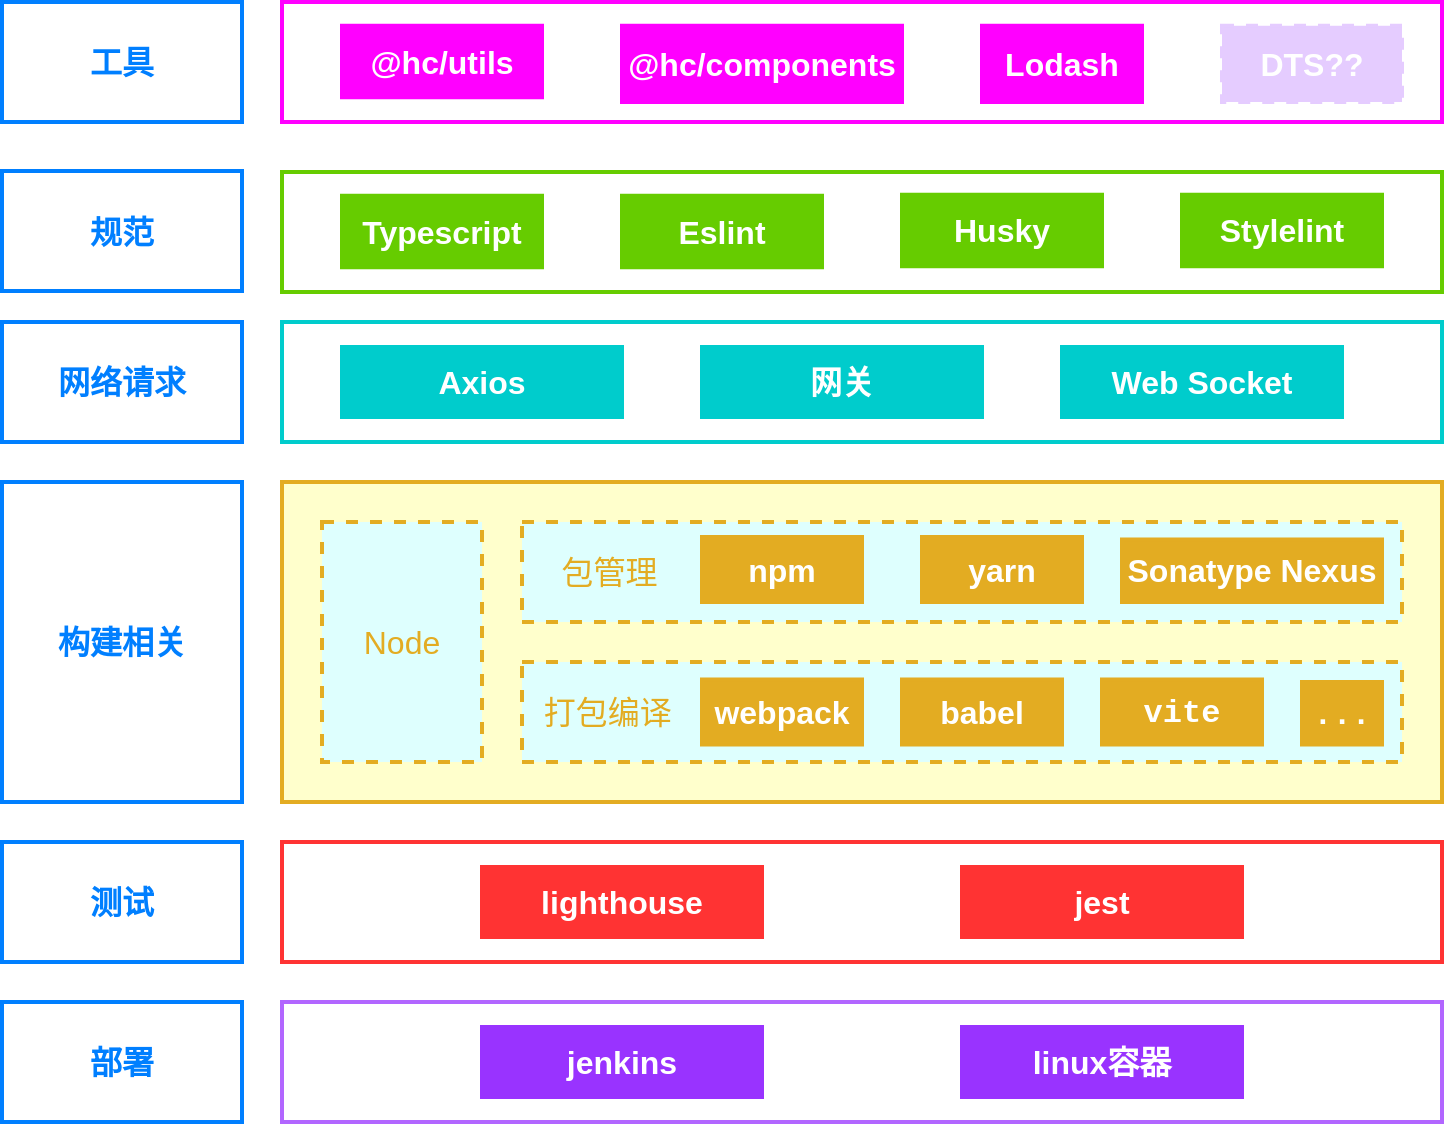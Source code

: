 <mxfile version="20.5.3" type="github">
  <diagram id="qiPPwLEvfYylUw768fwT" name="第 1 页">
    <mxGraphModel dx="1422" dy="762" grid="1" gridSize="10" guides="1" tooltips="1" connect="1" arrows="1" fold="1" page="1" pageScale="1" pageWidth="827" pageHeight="1169" math="0" shadow="0">
      <root>
        <mxCell id="0" />
        <mxCell id="1" parent="0" />
        <mxCell id="CAVFJSVyi15U4M6GEP1Y-6" value="&lt;font style=&quot;font-size: 16px;&quot; color=&quot;#007fff&quot;&gt;&lt;b&gt;部署&lt;/b&gt;&lt;/font&gt;" style="rounded=0;whiteSpace=wrap;html=1;strokeWidth=2;strokeColor=#007FFF;" vertex="1" parent="1">
          <mxGeometry x="40" y="940" width="120" height="60" as="geometry" />
        </mxCell>
        <mxCell id="CAVFJSVyi15U4M6GEP1Y-7" value="&lt;font style=&quot;font-size: 16px;&quot; color=&quot;#007fff&quot;&gt;&lt;b&gt;测试&lt;/b&gt;&lt;/font&gt;" style="rounded=0;whiteSpace=wrap;html=1;strokeWidth=2;strokeColor=#007FFF;" vertex="1" parent="1">
          <mxGeometry x="40" y="860" width="120" height="60" as="geometry" />
        </mxCell>
        <mxCell id="CAVFJSVyi15U4M6GEP1Y-8" value="&lt;font style=&quot;font-size: 16px;&quot; color=&quot;#007fff&quot;&gt;&lt;b&gt;构建相关&lt;/b&gt;&lt;/font&gt;" style="rounded=0;whiteSpace=wrap;html=1;strokeWidth=2;strokeColor=#007FFF;" vertex="1" parent="1">
          <mxGeometry x="40" y="680" width="120" height="160" as="geometry" />
        </mxCell>
        <mxCell id="CAVFJSVyi15U4M6GEP1Y-9" value="&lt;font style=&quot;font-size: 16px;&quot; color=&quot;#007fff&quot;&gt;&lt;b&gt;网络请求&lt;/b&gt;&lt;/font&gt;" style="rounded=0;whiteSpace=wrap;html=1;strokeWidth=2;strokeColor=#007FFF;" vertex="1" parent="1">
          <mxGeometry x="40" y="600" width="120" height="60" as="geometry" />
        </mxCell>
        <mxCell id="CAVFJSVyi15U4M6GEP1Y-10" value="&lt;font style=&quot;font-size: 16px;&quot; color=&quot;#007fff&quot;&gt;&lt;b&gt;规范&lt;/b&gt;&lt;/font&gt;" style="rounded=0;whiteSpace=wrap;html=1;strokeWidth=2;strokeColor=#007FFF;" vertex="1" parent="1">
          <mxGeometry x="40" y="524.5" width="120" height="60" as="geometry" />
        </mxCell>
        <mxCell id="CAVFJSVyi15U4M6GEP1Y-11" value="&lt;font style=&quot;font-size: 16px;&quot; color=&quot;#007fff&quot;&gt;&lt;b&gt;工具&lt;/b&gt;&lt;/font&gt;" style="rounded=0;whiteSpace=wrap;html=1;strokeWidth=2;strokeColor=#007FFF;" vertex="1" parent="1">
          <mxGeometry x="40" y="440" width="120" height="60" as="geometry" />
        </mxCell>
        <mxCell id="CAVFJSVyi15U4M6GEP1Y-13" value="" style="rounded=0;whiteSpace=wrap;html=1;strokeColor=#B266FF;strokeWidth=2;fontSize=16;fontColor=#007FFF;" vertex="1" parent="1">
          <mxGeometry x="180" y="940" width="580" height="60" as="geometry" />
        </mxCell>
        <mxCell id="CAVFJSVyi15U4M6GEP1Y-14" value="&lt;font color=&quot;#ffffff&quot;&gt;&lt;b&gt;jenkins&lt;/b&gt;&lt;/font&gt;" style="rounded=0;whiteSpace=wrap;html=1;strokeColor=#9933FF;strokeWidth=2;fontSize=16;fontColor=#007FFF;fillColor=#9933FF;" vertex="1" parent="1">
          <mxGeometry x="280" y="952.5" width="140" height="35" as="geometry" />
        </mxCell>
        <mxCell id="CAVFJSVyi15U4M6GEP1Y-15" value="&lt;font color=&quot;#ffffff&quot;&gt;&lt;b&gt;linux容器&lt;/b&gt;&lt;/font&gt;" style="rounded=0;whiteSpace=wrap;html=1;strokeColor=#9933FF;strokeWidth=2;fontSize=16;fontColor=#007FFF;fillColor=#9933FF;" vertex="1" parent="1">
          <mxGeometry x="520" y="952.5" width="140" height="35" as="geometry" />
        </mxCell>
        <mxCell id="CAVFJSVyi15U4M6GEP1Y-16" value="" style="rounded=0;whiteSpace=wrap;html=1;strokeColor=#FF3333;strokeWidth=2;fontSize=16;fontColor=#007FFF;" vertex="1" parent="1">
          <mxGeometry x="180" y="860" width="580" height="60" as="geometry" />
        </mxCell>
        <mxCell id="CAVFJSVyi15U4M6GEP1Y-17" value="&lt;font color=&quot;#ffffff&quot;&gt;&lt;b&gt;lighthouse&lt;/b&gt;&lt;/font&gt;" style="rounded=0;whiteSpace=wrap;html=1;strokeColor=#FF3333;strokeWidth=2;fontSize=16;fontColor=#007FFF;fillColor=#FF3333;" vertex="1" parent="1">
          <mxGeometry x="280" y="872.5" width="140" height="35" as="geometry" />
        </mxCell>
        <mxCell id="CAVFJSVyi15U4M6GEP1Y-18" value="&lt;font color=&quot;#ffffff&quot;&gt;&lt;b&gt;jest&lt;/b&gt;&lt;/font&gt;" style="rounded=0;whiteSpace=wrap;html=1;strokeColor=#FF3333;strokeWidth=2;fontSize=16;fontColor=#007FFF;fillColor=#FF3333;" vertex="1" parent="1">
          <mxGeometry x="520" y="872.5" width="140" height="35" as="geometry" />
        </mxCell>
        <mxCell id="CAVFJSVyi15U4M6GEP1Y-19" value="" style="rounded=0;whiteSpace=wrap;html=1;strokeColor=#E3AC22;strokeWidth=2;fontSize=16;fontColor=#007FFF;fillColor=#FFFFCC;" vertex="1" parent="1">
          <mxGeometry x="180" y="680" width="580" height="160" as="geometry" />
        </mxCell>
        <mxCell id="CAVFJSVyi15U4M6GEP1Y-21" value="&lt;font color=&quot;#e3ac22&quot;&gt;Node&lt;/font&gt;" style="rounded=0;whiteSpace=wrap;html=1;strokeColor=#E3AC22;strokeWidth=2;fontSize=16;fontColor=#FF3333;fillColor=#DEFFFE;dashed=1;" vertex="1" parent="1">
          <mxGeometry x="200" y="700" width="80" height="120" as="geometry" />
        </mxCell>
        <mxCell id="CAVFJSVyi15U4M6GEP1Y-22" value="&amp;nbsp; &amp;nbsp; 包管理" style="rounded=0;whiteSpace=wrap;html=1;dashed=1;strokeColor=#E3AC22;strokeWidth=2;fontSize=16;fontColor=#e3ac22;fillColor=#DEFFFE;align=left;" vertex="1" parent="1">
          <mxGeometry x="300" y="700" width="440" height="50" as="geometry" />
        </mxCell>
        <mxCell id="CAVFJSVyi15U4M6GEP1Y-23" value="&lt;font color=&quot;#ffffff&quot;&gt;&lt;b&gt;npm&lt;/b&gt;&lt;/font&gt;" style="rounded=0;whiteSpace=wrap;html=1;strokeColor=#E3AC22;strokeWidth=2;fontSize=16;fontColor=#e3ac22;fillColor=#E3AC22;" vertex="1" parent="1">
          <mxGeometry x="390" y="707.5" width="80" height="32.5" as="geometry" />
        </mxCell>
        <mxCell id="CAVFJSVyi15U4M6GEP1Y-24" value="&lt;font color=&quot;#ffffff&quot;&gt;&lt;b&gt;yarn&lt;/b&gt;&lt;/font&gt;" style="rounded=0;whiteSpace=wrap;html=1;strokeColor=#E3AC22;strokeWidth=2;fontSize=16;fontColor=#e3ac22;fillColor=#E3AC22;" vertex="1" parent="1">
          <mxGeometry x="500" y="707.5" width="80" height="32.5" as="geometry" />
        </mxCell>
        <mxCell id="CAVFJSVyi15U4M6GEP1Y-25" value="&lt;font color=&quot;#ffffff&quot;&gt;&lt;b&gt;Sonatype Nexus&lt;/b&gt;&lt;/font&gt;" style="rounded=0;whiteSpace=wrap;html=1;strokeColor=#E3AC22;strokeWidth=2;fontSize=16;fontColor=#e3ac22;fillColor=#E3AC22;" vertex="1" parent="1">
          <mxGeometry x="600" y="708.75" width="130" height="31.25" as="geometry" />
        </mxCell>
        <mxCell id="CAVFJSVyi15U4M6GEP1Y-26" value="&amp;nbsp; 打包编译" style="rounded=0;whiteSpace=wrap;html=1;dashed=1;strokeColor=#E3AC22;strokeWidth=2;fontSize=16;fontColor=#e3ac22;fillColor=#DEFFFE;align=left;" vertex="1" parent="1">
          <mxGeometry x="300" y="770" width="440" height="50" as="geometry" />
        </mxCell>
        <mxCell id="CAVFJSVyi15U4M6GEP1Y-27" value="&lt;font color=&quot;#ffffff&quot;&gt;&lt;b&gt;webpack&lt;/b&gt;&lt;/font&gt;" style="rounded=0;whiteSpace=wrap;html=1;strokeColor=#E3AC22;strokeWidth=2;fontSize=16;fontColor=#e3ac22;fillColor=#E3AC22;" vertex="1" parent="1">
          <mxGeometry x="390" y="778.75" width="80" height="32.5" as="geometry" />
        </mxCell>
        <mxCell id="CAVFJSVyi15U4M6GEP1Y-28" value="&lt;font color=&quot;#ffffff&quot;&gt;&lt;b&gt;babel&lt;/b&gt;&lt;/font&gt;" style="rounded=0;whiteSpace=wrap;html=1;strokeColor=#E3AC22;strokeWidth=2;fontSize=16;fontColor=#e3ac22;fillColor=#E3AC22;" vertex="1" parent="1">
          <mxGeometry x="490" y="778.75" width="80" height="32.5" as="geometry" />
        </mxCell>
        <mxCell id="CAVFJSVyi15U4M6GEP1Y-29" value="" style="rounded=0;whiteSpace=wrap;html=1;strokeColor=#00CCCC;strokeWidth=2;fontSize=16;fontColor=#007FFF;" vertex="1" parent="1">
          <mxGeometry x="180" y="600" width="580" height="60" as="geometry" />
        </mxCell>
        <mxCell id="CAVFJSVyi15U4M6GEP1Y-30" value="&lt;span style=&quot;font-family: ui-monospace, SFMono-Regular, &amp;quot;SF Mono&amp;quot;, Menlo, Consolas, &amp;quot;Liberation Mono&amp;quot;, monospace; text-align: start;&quot;&gt;&lt;font style=&quot;font-size: 16px;&quot; color=&quot;#ffffff&quot;&gt;&lt;b&gt;vite&lt;/b&gt;&lt;/font&gt;&lt;/span&gt;" style="rounded=0;whiteSpace=wrap;html=1;strokeColor=#E3AC22;strokeWidth=2;fontSize=16;fontColor=#e3ac22;fillColor=#E3AC22;" vertex="1" parent="1">
          <mxGeometry x="590" y="778.75" width="80" height="32.5" as="geometry" />
        </mxCell>
        <mxCell id="CAVFJSVyi15U4M6GEP1Y-31" value="&lt;span style=&quot;font-family: ui-monospace, SFMono-Regular, &amp;quot;SF Mono&amp;quot;, Menlo, Consolas, &amp;quot;Liberation Mono&amp;quot;, monospace; text-align: start;&quot;&gt;&lt;font style=&quot;font-size: 16px;&quot; color=&quot;#ffffff&quot;&gt;&lt;b&gt;...&lt;/b&gt;&lt;/font&gt;&lt;/span&gt;" style="rounded=0;whiteSpace=wrap;html=1;strokeColor=#E3AC22;strokeWidth=2;fontSize=16;fontColor=#e3ac22;fillColor=#E3AC22;" vertex="1" parent="1">
          <mxGeometry x="690" y="780" width="40" height="31.25" as="geometry" />
        </mxCell>
        <mxCell id="CAVFJSVyi15U4M6GEP1Y-32" value="&lt;font color=&quot;#ffffff&quot;&gt;&lt;b&gt;Axios&lt;/b&gt;&lt;/font&gt;" style="rounded=0;whiteSpace=wrap;html=1;strokeColor=#00CCCC;strokeWidth=2;fontSize=16;fontColor=#007FFF;fillColor=#00CCCC;" vertex="1" parent="1">
          <mxGeometry x="210" y="612.5" width="140" height="35" as="geometry" />
        </mxCell>
        <mxCell id="CAVFJSVyi15U4M6GEP1Y-33" value="&lt;font color=&quot;#ffffff&quot;&gt;&lt;b&gt;网关&lt;/b&gt;&lt;/font&gt;" style="rounded=0;whiteSpace=wrap;html=1;strokeColor=#00CCCC;strokeWidth=2;fontSize=16;fontColor=#007FFF;fillColor=#00CCCC;" vertex="1" parent="1">
          <mxGeometry x="390" y="612.5" width="140" height="35" as="geometry" />
        </mxCell>
        <mxCell id="CAVFJSVyi15U4M6GEP1Y-34" value="&lt;font color=&quot;#ffffff&quot;&gt;&lt;b&gt;Web Socket&lt;/b&gt;&lt;/font&gt;" style="rounded=0;whiteSpace=wrap;html=1;strokeColor=#00CCCC;strokeWidth=2;fontSize=16;fontColor=#007FFF;fillColor=#00CCCC;" vertex="1" parent="1">
          <mxGeometry x="570" y="612.5" width="140" height="35" as="geometry" />
        </mxCell>
        <mxCell id="CAVFJSVyi15U4M6GEP1Y-36" value="" style="rounded=0;whiteSpace=wrap;html=1;strokeColor=#66CC00;strokeWidth=2;fontSize=16;fontColor=#007FFF;" vertex="1" parent="1">
          <mxGeometry x="180" y="525" width="580" height="60" as="geometry" />
        </mxCell>
        <mxCell id="CAVFJSVyi15U4M6GEP1Y-37" value="&lt;font color=&quot;#ffffff&quot;&gt;&lt;b&gt;Typescript&lt;/b&gt;&lt;/font&gt;" style="rounded=0;whiteSpace=wrap;html=1;strokeColor=#66CC00;strokeWidth=2;fontSize=16;fontColor=#007FFF;fillColor=#66CC00;" vertex="1" parent="1">
          <mxGeometry x="210" y="536.88" width="100" height="35.75" as="geometry" />
        </mxCell>
        <mxCell id="CAVFJSVyi15U4M6GEP1Y-43" value="&lt;font color=&quot;#ffffff&quot;&gt;&lt;b&gt;Eslint&lt;/b&gt;&lt;/font&gt;" style="rounded=0;whiteSpace=wrap;html=1;strokeColor=#66CC00;strokeWidth=2;fontSize=16;fontColor=#007FFF;fillColor=#66CC00;" vertex="1" parent="1">
          <mxGeometry x="350" y="536.88" width="100" height="35.75" as="geometry" />
        </mxCell>
        <mxCell id="CAVFJSVyi15U4M6GEP1Y-44" value="&lt;font color=&quot;#ffffff&quot;&gt;&lt;b&gt;Husky&lt;/b&gt;&lt;/font&gt;" style="rounded=0;whiteSpace=wrap;html=1;strokeColor=#66CC00;strokeWidth=2;fontSize=16;fontColor=#007FFF;fillColor=#66CC00;" vertex="1" parent="1">
          <mxGeometry x="490" y="536.37" width="100" height="35.75" as="geometry" />
        </mxCell>
        <mxCell id="CAVFJSVyi15U4M6GEP1Y-45" value="&lt;font color=&quot;#ffffff&quot;&gt;&lt;b&gt;Stylelint&lt;/b&gt;&lt;/font&gt;" style="rounded=0;whiteSpace=wrap;html=1;strokeColor=#66CC00;strokeWidth=2;fontSize=16;fontColor=#007FFF;fillColor=#66CC00;" vertex="1" parent="1">
          <mxGeometry x="630" y="536.37" width="100" height="35.75" as="geometry" />
        </mxCell>
        <mxCell id="CAVFJSVyi15U4M6GEP1Y-47" value="" style="rounded=0;whiteSpace=wrap;html=1;strokeColor=#FF00FF;strokeWidth=2;fontSize=16;fontColor=#007FFF;" vertex="1" parent="1">
          <mxGeometry x="180" y="440" width="580" height="60" as="geometry" />
        </mxCell>
        <mxCell id="CAVFJSVyi15U4M6GEP1Y-48" value="&lt;font color=&quot;#ffffff&quot;&gt;&lt;b&gt;@hc/utils&lt;/b&gt;&lt;/font&gt;" style="rounded=0;whiteSpace=wrap;html=1;strokeColor=#FF00FF;strokeWidth=2;fontSize=16;fontColor=#007FFF;fillColor=#FF00FF;" vertex="1" parent="1">
          <mxGeometry x="210" y="451.88" width="100" height="35.75" as="geometry" />
        </mxCell>
        <mxCell id="CAVFJSVyi15U4M6GEP1Y-49" value="&lt;font color=&quot;#ffffff&quot;&gt;&lt;b&gt;@hc/components&lt;/b&gt;&lt;/font&gt;" style="rounded=0;whiteSpace=wrap;html=1;strokeColor=#FF00FF;strokeWidth=2;fontSize=16;fontColor=#007FFF;fillColor=#FF00FF;" vertex="1" parent="1">
          <mxGeometry x="350" y="451.88" width="140" height="38.12" as="geometry" />
        </mxCell>
        <mxCell id="CAVFJSVyi15U4M6GEP1Y-52" value="&lt;font color=&quot;#ffffff&quot;&gt;&lt;b&gt;Lodash&lt;/b&gt;&lt;/font&gt;" style="rounded=0;whiteSpace=wrap;html=1;strokeColor=#FF00FF;strokeWidth=2;fontSize=16;fontColor=#007FFF;fillColor=#FF00FF;" vertex="1" parent="1">
          <mxGeometry x="530" y="451.88" width="80" height="38.12" as="geometry" />
        </mxCell>
        <mxCell id="CAVFJSVyi15U4M6GEP1Y-53" value="&lt;font color=&quot;#ffffff&quot;&gt;&lt;b&gt;DTS??&lt;/b&gt;&lt;/font&gt;" style="rounded=0;whiteSpace=wrap;html=1;strokeColor=#E5CCFF;strokeWidth=2;fontSize=16;fontColor=#007FFF;fillColor=#E5CCFF;dashed=1;" vertex="1" parent="1">
          <mxGeometry x="650" y="451.88" width="90" height="38.12" as="geometry" />
        </mxCell>
      </root>
    </mxGraphModel>
  </diagram>
</mxfile>
